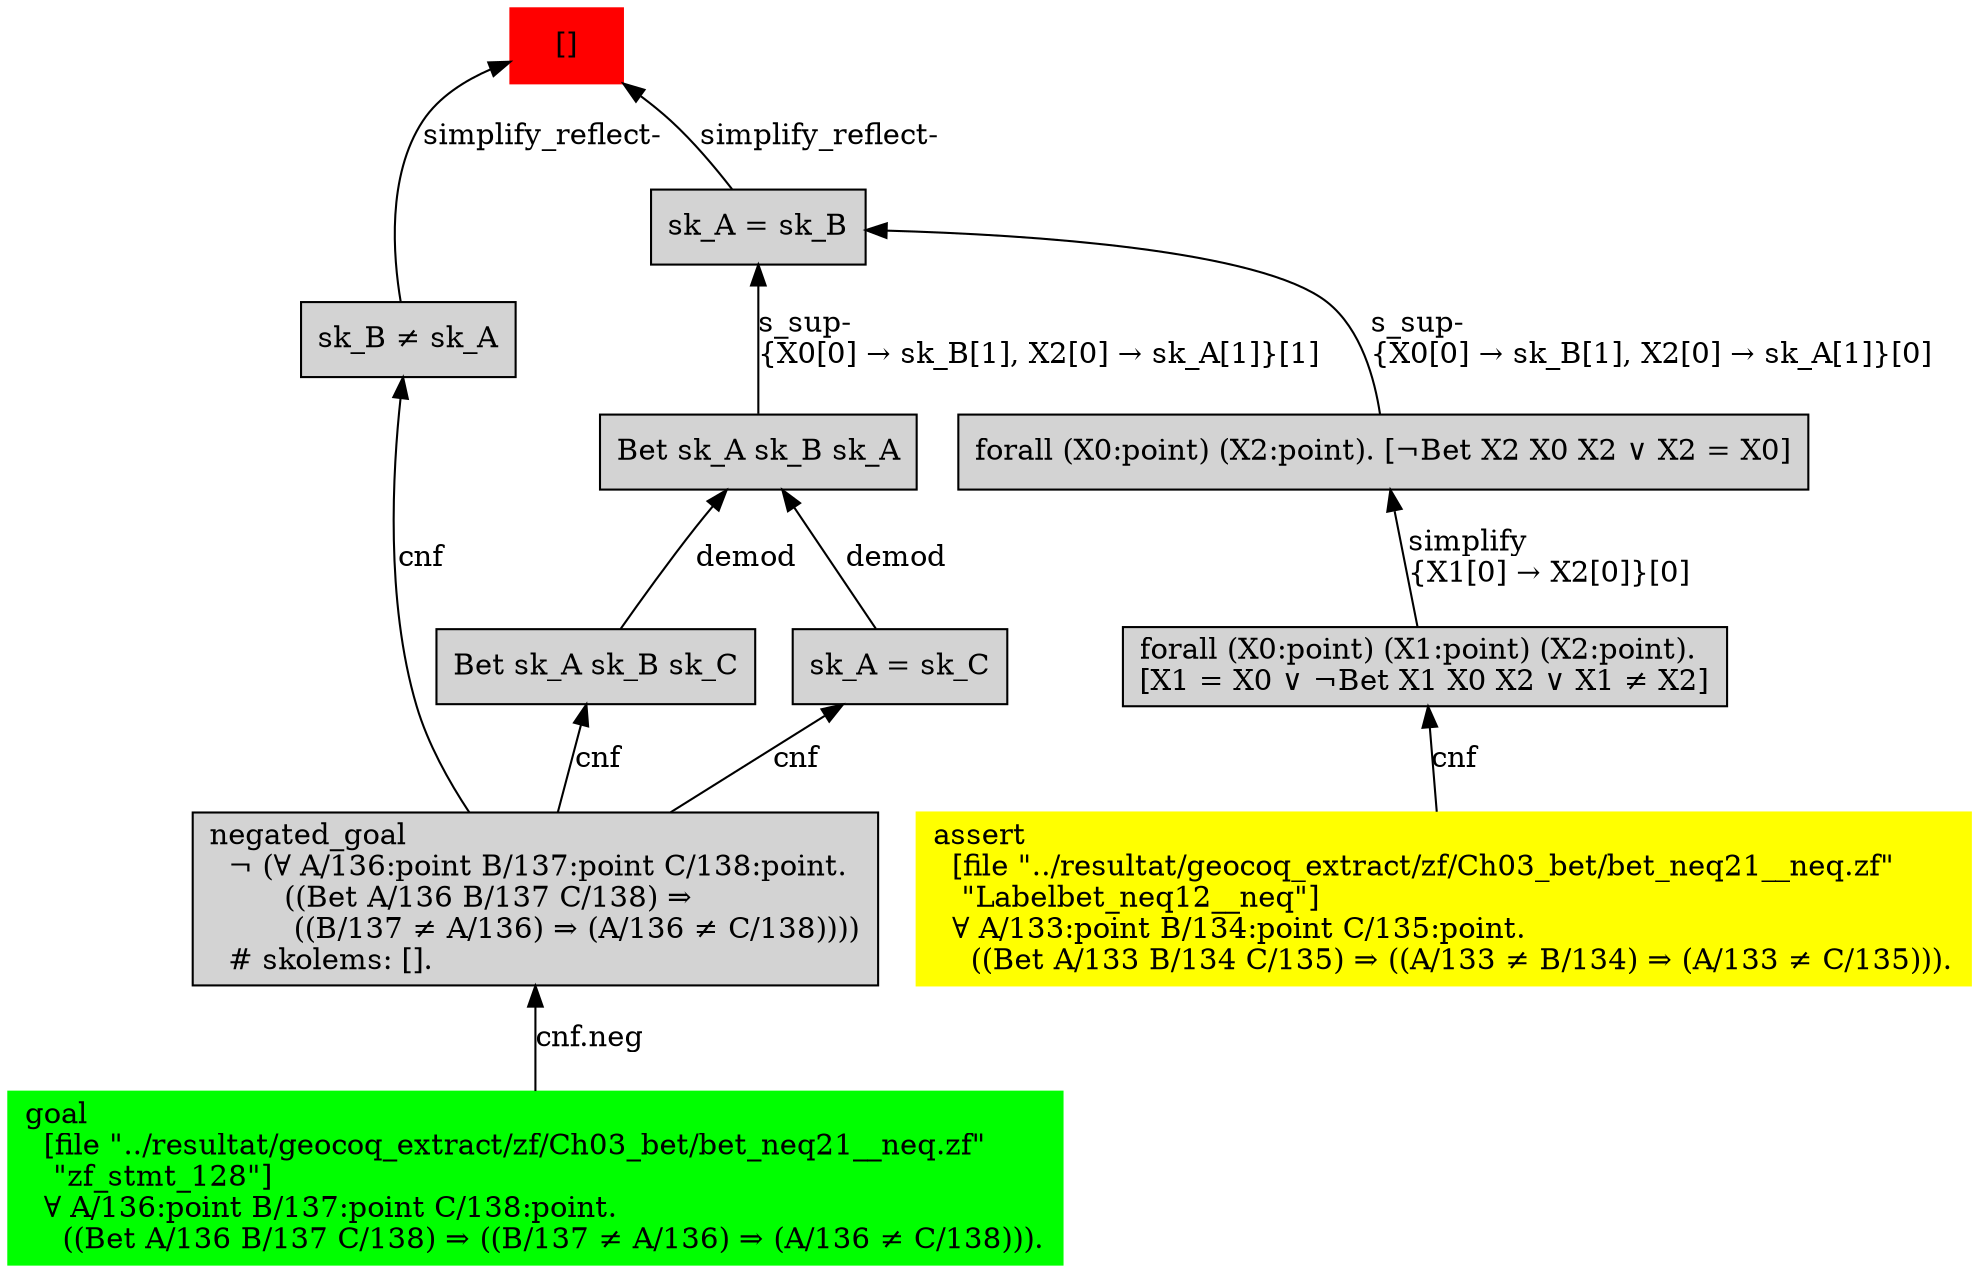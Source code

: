 digraph "unsat_graph" {
  vertex_0 [color=red, label="[]", shape=box, style=filled];
  vertex_0 -> vertex_1 [label="simplify_reflect-", dir="back"];
  vertex_1 [shape=box, label="sk_B ≠ sk_A\l", style=filled];
  vertex_1 -> vertex_2 [label="cnf", dir="back"];
  vertex_2 [shape=box, label="negated_goal\l  ¬ (∀ A/136:point B/137:point C/138:point.\l        ((Bet A/136 B/137 C/138) ⇒\l         ((B/137 ≠ A/136) ⇒ (A/136 ≠ C/138))))\l  # skolems: [].\l", style=filled];
  vertex_2 -> vertex_3 [label="cnf.neg", dir="back"];
  vertex_3 [color=green, shape=box, label="goal\l  [file \"../resultat/geocoq_extract/zf/Ch03_bet/bet_neq21__neq.zf\" \l   \"zf_stmt_128\"]\l  ∀ A/136:point B/137:point C/138:point.\l    ((Bet A/136 B/137 C/138) ⇒ ((B/137 ≠ A/136) ⇒ (A/136 ≠ C/138))).\l", style=filled];
  vertex_0 -> vertex_4 [label="simplify_reflect-", dir="back"];
  vertex_4 [shape=box, label="sk_A = sk_B\l", style=filled];
  vertex_4 -> vertex_5 [label="s_sup-\l\{X0[0] → sk_B[1], X2[0] → sk_A[1]\}[0]\l", dir="back"];
  vertex_5 [shape=box, label="forall (X0:point) (X2:point). [¬Bet X2 X0 X2 ∨ X2 = X0]\l", style=filled];
  vertex_5 -> vertex_6 [label="simplify\l\{X1[0] → X2[0]\}[0]\l", dir="back"];
  vertex_6 [shape=box, label="forall (X0:point) (X1:point) (X2:point).\l[X1 = X0 ∨ ¬Bet X1 X0 X2 ∨ X1 ≠ X2]\l", style=filled];
  vertex_6 -> vertex_7 [label="cnf", dir="back"];
  vertex_7 [color=yellow, shape=box, label="assert\l  [file \"../resultat/geocoq_extract/zf/Ch03_bet/bet_neq21__neq.zf\" \l   \"Labelbet_neq12__neq\"]\l  ∀ A/133:point B/134:point C/135:point.\l    ((Bet A/133 B/134 C/135) ⇒ ((A/133 ≠ B/134) ⇒ (A/133 ≠ C/135))).\l", style=filled];
  vertex_4 -> vertex_8 [label="s_sup-\l\{X0[0] → sk_B[1], X2[0] → sk_A[1]\}[1]\l", dir="back"];
  vertex_8 [shape=box, label="Bet sk_A sk_B sk_A\l", style=filled];
  vertex_8 -> vertex_9 [label="demod", dir="back"];
  vertex_9 [shape=box, label="sk_A = sk_C\l", style=filled];
  vertex_9 -> vertex_2 [label="cnf", dir="back"];
  vertex_8 -> vertex_10 [label="demod", dir="back"];
  vertex_10 [shape=box, label="Bet sk_A sk_B sk_C\l", style=filled];
  vertex_10 -> vertex_2 [label="cnf", dir="back"];
  }


